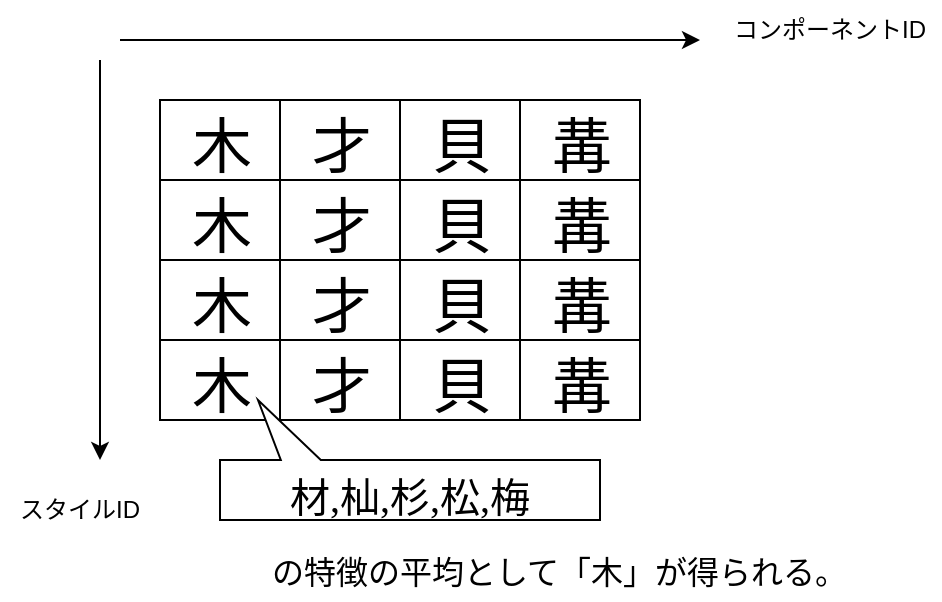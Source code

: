 <mxfile version="15.5.4" type="github">
  <diagram id="OjK8r2xayaSwBUzU3Jj6" name="Page-1">
    <mxGraphModel dx="532" dy="428" grid="1" gridSize="10" guides="1" tooltips="1" connect="1" arrows="1" fold="1" page="1" pageScale="1" pageWidth="827" pageHeight="1169" math="0" shadow="0">
      <root>
        <mxCell id="0" />
        <mxCell id="1" parent="0" />
        <mxCell id="jmamQArgGEQ1hFl3yV5m-1" value="" style="shape=table;html=1;whiteSpace=wrap;startSize=0;container=1;collapsible=0;childLayout=tableLayout;" parent="1" vertex="1">
          <mxGeometry x="140" y="90" width="240" height="160" as="geometry" />
        </mxCell>
        <mxCell id="jmamQArgGEQ1hFl3yV5m-2" value="" style="shape=partialRectangle;html=1;whiteSpace=wrap;collapsible=0;dropTarget=0;pointerEvents=0;fillColor=none;top=0;left=0;bottom=0;right=0;points=[[0,0.5],[1,0.5]];portConstraint=eastwest;" parent="jmamQArgGEQ1hFl3yV5m-1" vertex="1">
          <mxGeometry width="240" height="40" as="geometry" />
        </mxCell>
        <mxCell id="jmamQArgGEQ1hFl3yV5m-3" value="" style="shape=partialRectangle;html=1;whiteSpace=wrap;connectable=0;fillColor=none;top=0;left=0;bottom=0;right=0;overflow=hidden;pointerEvents=1;" parent="jmamQArgGEQ1hFl3yV5m-2" vertex="1">
          <mxGeometry width="60" height="40" as="geometry">
            <mxRectangle width="60" height="40" as="alternateBounds" />
          </mxGeometry>
        </mxCell>
        <mxCell id="jmamQArgGEQ1hFl3yV5m-4" value="" style="shape=partialRectangle;html=1;whiteSpace=wrap;connectable=0;fillColor=none;top=0;left=0;bottom=0;right=0;overflow=hidden;pointerEvents=1;" parent="jmamQArgGEQ1hFl3yV5m-2" vertex="1">
          <mxGeometry x="60" width="60" height="40" as="geometry">
            <mxRectangle width="60" height="40" as="alternateBounds" />
          </mxGeometry>
        </mxCell>
        <mxCell id="jmamQArgGEQ1hFl3yV5m-5" value="" style="shape=partialRectangle;html=1;whiteSpace=wrap;connectable=0;fillColor=none;top=0;left=0;bottom=0;right=0;overflow=hidden;pointerEvents=1;" parent="jmamQArgGEQ1hFl3yV5m-2" vertex="1">
          <mxGeometry x="120" width="60" height="40" as="geometry">
            <mxRectangle width="60" height="40" as="alternateBounds" />
          </mxGeometry>
        </mxCell>
        <mxCell id="jmamQArgGEQ1hFl3yV5m-14" style="shape=partialRectangle;html=1;whiteSpace=wrap;connectable=0;fillColor=none;top=0;left=0;bottom=0;right=0;overflow=hidden;pointerEvents=1;" parent="jmamQArgGEQ1hFl3yV5m-2" vertex="1">
          <mxGeometry x="180" width="60" height="40" as="geometry">
            <mxRectangle width="60" height="40" as="alternateBounds" />
          </mxGeometry>
        </mxCell>
        <mxCell id="jmamQArgGEQ1hFl3yV5m-6" value="" style="shape=partialRectangle;html=1;whiteSpace=wrap;collapsible=0;dropTarget=0;pointerEvents=0;fillColor=none;top=0;left=0;bottom=0;right=0;points=[[0,0.5],[1,0.5]];portConstraint=eastwest;" parent="jmamQArgGEQ1hFl3yV5m-1" vertex="1">
          <mxGeometry y="40" width="240" height="40" as="geometry" />
        </mxCell>
        <mxCell id="jmamQArgGEQ1hFl3yV5m-7" value="" style="shape=partialRectangle;html=1;whiteSpace=wrap;connectable=0;fillColor=none;top=0;left=0;bottom=0;right=0;overflow=hidden;pointerEvents=1;" parent="jmamQArgGEQ1hFl3yV5m-6" vertex="1">
          <mxGeometry width="60" height="40" as="geometry">
            <mxRectangle width="60" height="40" as="alternateBounds" />
          </mxGeometry>
        </mxCell>
        <mxCell id="jmamQArgGEQ1hFl3yV5m-8" value="" style="shape=partialRectangle;html=1;whiteSpace=wrap;connectable=0;fillColor=none;top=0;left=0;bottom=0;right=0;overflow=hidden;pointerEvents=1;" parent="jmamQArgGEQ1hFl3yV5m-6" vertex="1">
          <mxGeometry x="60" width="60" height="40" as="geometry">
            <mxRectangle width="60" height="40" as="alternateBounds" />
          </mxGeometry>
        </mxCell>
        <mxCell id="jmamQArgGEQ1hFl3yV5m-9" value="" style="shape=partialRectangle;html=1;whiteSpace=wrap;connectable=0;fillColor=none;top=0;left=0;bottom=0;right=0;overflow=hidden;pointerEvents=1;" parent="jmamQArgGEQ1hFl3yV5m-6" vertex="1">
          <mxGeometry x="120" width="60" height="40" as="geometry">
            <mxRectangle width="60" height="40" as="alternateBounds" />
          </mxGeometry>
        </mxCell>
        <mxCell id="jmamQArgGEQ1hFl3yV5m-15" style="shape=partialRectangle;html=1;whiteSpace=wrap;connectable=0;fillColor=none;top=0;left=0;bottom=0;right=0;overflow=hidden;pointerEvents=1;" parent="jmamQArgGEQ1hFl3yV5m-6" vertex="1">
          <mxGeometry x="180" width="60" height="40" as="geometry">
            <mxRectangle width="60" height="40" as="alternateBounds" />
          </mxGeometry>
        </mxCell>
        <mxCell id="jmamQArgGEQ1hFl3yV5m-10" value="" style="shape=partialRectangle;html=1;whiteSpace=wrap;collapsible=0;dropTarget=0;pointerEvents=0;fillColor=none;top=0;left=0;bottom=0;right=0;points=[[0,0.5],[1,0.5]];portConstraint=eastwest;" parent="jmamQArgGEQ1hFl3yV5m-1" vertex="1">
          <mxGeometry y="80" width="240" height="40" as="geometry" />
        </mxCell>
        <mxCell id="jmamQArgGEQ1hFl3yV5m-11" value="" style="shape=partialRectangle;html=1;whiteSpace=wrap;connectable=0;fillColor=none;top=0;left=0;bottom=0;right=0;overflow=hidden;pointerEvents=1;" parent="jmamQArgGEQ1hFl3yV5m-10" vertex="1">
          <mxGeometry width="60" height="40" as="geometry">
            <mxRectangle width="60" height="40" as="alternateBounds" />
          </mxGeometry>
        </mxCell>
        <mxCell id="jmamQArgGEQ1hFl3yV5m-12" value="" style="shape=partialRectangle;html=1;whiteSpace=wrap;connectable=0;fillColor=none;top=0;left=0;bottom=0;right=0;overflow=hidden;pointerEvents=1;" parent="jmamQArgGEQ1hFl3yV5m-10" vertex="1">
          <mxGeometry x="60" width="60" height="40" as="geometry">
            <mxRectangle width="60" height="40" as="alternateBounds" />
          </mxGeometry>
        </mxCell>
        <mxCell id="jmamQArgGEQ1hFl3yV5m-13" value="" style="shape=partialRectangle;html=1;whiteSpace=wrap;connectable=0;fillColor=none;top=0;left=0;bottom=0;right=0;overflow=hidden;pointerEvents=1;" parent="jmamQArgGEQ1hFl3yV5m-10" vertex="1">
          <mxGeometry x="120" width="60" height="40" as="geometry">
            <mxRectangle width="60" height="40" as="alternateBounds" />
          </mxGeometry>
        </mxCell>
        <mxCell id="jmamQArgGEQ1hFl3yV5m-16" style="shape=partialRectangle;html=1;whiteSpace=wrap;connectable=0;fillColor=none;top=0;left=0;bottom=0;right=0;overflow=hidden;pointerEvents=1;" parent="jmamQArgGEQ1hFl3yV5m-10" vertex="1">
          <mxGeometry x="180" width="60" height="40" as="geometry">
            <mxRectangle width="60" height="40" as="alternateBounds" />
          </mxGeometry>
        </mxCell>
        <mxCell id="jmamQArgGEQ1hFl3yV5m-17" style="shape=partialRectangle;html=1;whiteSpace=wrap;collapsible=0;dropTarget=0;pointerEvents=0;fillColor=none;top=0;left=0;bottom=0;right=0;points=[[0,0.5],[1,0.5]];portConstraint=eastwest;" parent="jmamQArgGEQ1hFl3yV5m-1" vertex="1">
          <mxGeometry y="120" width="240" height="40" as="geometry" />
        </mxCell>
        <mxCell id="jmamQArgGEQ1hFl3yV5m-18" style="shape=partialRectangle;html=1;whiteSpace=wrap;connectable=0;fillColor=none;top=0;left=0;bottom=0;right=0;overflow=hidden;pointerEvents=1;" parent="jmamQArgGEQ1hFl3yV5m-17" vertex="1">
          <mxGeometry width="60" height="40" as="geometry">
            <mxRectangle width="60" height="40" as="alternateBounds" />
          </mxGeometry>
        </mxCell>
        <mxCell id="jmamQArgGEQ1hFl3yV5m-19" style="shape=partialRectangle;html=1;whiteSpace=wrap;connectable=0;fillColor=none;top=0;left=0;bottom=0;right=0;overflow=hidden;pointerEvents=1;" parent="jmamQArgGEQ1hFl3yV5m-17" vertex="1">
          <mxGeometry x="60" width="60" height="40" as="geometry">
            <mxRectangle width="60" height="40" as="alternateBounds" />
          </mxGeometry>
        </mxCell>
        <mxCell id="jmamQArgGEQ1hFl3yV5m-20" style="shape=partialRectangle;html=1;whiteSpace=wrap;connectable=0;fillColor=none;top=0;left=0;bottom=0;right=0;overflow=hidden;pointerEvents=1;" parent="jmamQArgGEQ1hFl3yV5m-17" vertex="1">
          <mxGeometry x="120" width="60" height="40" as="geometry">
            <mxRectangle width="60" height="40" as="alternateBounds" />
          </mxGeometry>
        </mxCell>
        <mxCell id="jmamQArgGEQ1hFl3yV5m-21" style="shape=partialRectangle;html=1;whiteSpace=wrap;connectable=0;fillColor=none;top=0;left=0;bottom=0;right=0;overflow=hidden;pointerEvents=1;" parent="jmamQArgGEQ1hFl3yV5m-17" vertex="1">
          <mxGeometry x="180" width="60" height="40" as="geometry">
            <mxRectangle width="60" height="40" as="alternateBounds" />
          </mxGeometry>
        </mxCell>
        <mxCell id="jmamQArgGEQ1hFl3yV5m-22" value="" style="endArrow=classic;html=1;rounded=0;" parent="1" edge="1">
          <mxGeometry width="50" height="50" relative="1" as="geometry">
            <mxPoint x="120" y="60" as="sourcePoint" />
            <mxPoint x="410" y="60" as="targetPoint" />
          </mxGeometry>
        </mxCell>
        <mxCell id="jmamQArgGEQ1hFl3yV5m-23" value="" style="endArrow=classic;html=1;rounded=0;" parent="1" edge="1">
          <mxGeometry width="50" height="50" relative="1" as="geometry">
            <mxPoint x="110" y="70" as="sourcePoint" />
            <mxPoint x="110" y="270" as="targetPoint" />
          </mxGeometry>
        </mxCell>
        <mxCell id="jmamQArgGEQ1hFl3yV5m-24" value="スタイルID" style="text;html=1;strokeColor=none;fillColor=none;align=center;verticalAlign=middle;whiteSpace=wrap;rounded=0;" parent="1" vertex="1">
          <mxGeometry x="60" y="280" width="80" height="30" as="geometry" />
        </mxCell>
        <mxCell id="jmamQArgGEQ1hFl3yV5m-25" value="コンポーネントID" style="text;html=1;strokeColor=none;fillColor=none;align=center;verticalAlign=middle;whiteSpace=wrap;rounded=0;" parent="1" vertex="1">
          <mxGeometry x="420" y="40" width="110" height="30" as="geometry" />
        </mxCell>
        <mxCell id="jmamQArgGEQ1hFl3yV5m-26" value="木" style="text;strokeColor=none;fillColor=none;align=left;verticalAlign=middle;spacingLeft=4;spacingRight=4;overflow=hidden;points=[[0,0.5],[1,0.5]];portConstraint=eastwest;rotatable=0;fontSize=30;fontFamily=源ノ明朝 JP;;fontSource=https%3A%2F%2Ffonts.googleapis.com%2Fcss%3Ffamily%3D%25E6%25BA%2590%25E3%2583%258E%25E6%2598%258E%25E6%259C%259D%2BJP;" parent="1" vertex="1">
          <mxGeometry x="150" y="90" width="40" height="40" as="geometry" />
        </mxCell>
        <mxCell id="jmamQArgGEQ1hFl3yV5m-27" value="木" style="text;strokeColor=none;fillColor=none;align=left;verticalAlign=middle;spacingLeft=4;spacingRight=4;overflow=hidden;points=[[0,0.5],[1,0.5]];portConstraint=eastwest;rotatable=0;fontSize=30;fontFamily=ロックンロール One;;fontSource=https%3A%2F%2Ffonts.googleapis.com%2Fcss%3Ffamily%3D%25E3%2583%25AD%25E3%2583%2583%25E3%2582%25AF%25E3%2583%25B3%25E3%2583%25AD%25E3%2583%25BC%25E3%2583%25AB%2BOne;" parent="1" vertex="1">
          <mxGeometry x="150" y="130" width="40" height="40" as="geometry" />
        </mxCell>
        <mxCell id="jmamQArgGEQ1hFl3yV5m-28" value="木" style="text;strokeColor=none;fillColor=none;align=left;verticalAlign=middle;spacingLeft=4;spacingRight=4;overflow=hidden;points=[[0,0.5],[1,0.5]];portConstraint=eastwest;rotatable=0;fontSize=30;fontFamily=ドットゴシック16;;fontSource=https%3A%2F%2Ffonts.googleapis.com%2Fcss%3Ffamily%3D%25E3%2583%2589%25E3%2583%2583%25E3%2583%2588%25E3%2582%25B4%25E3%2582%25B7%25E3%2583%2583%25E3%2582%25AF16;" parent="1" vertex="1">
          <mxGeometry x="150" y="170" width="40" height="40" as="geometry" />
        </mxCell>
        <mxCell id="jmamQArgGEQ1hFl3yV5m-29" value="木" style="text;strokeColor=none;fillColor=none;align=left;verticalAlign=middle;spacingLeft=4;spacingRight=4;overflow=hidden;points=[[0,0.5],[1,0.5]];portConstraint=eastwest;rotatable=0;fontSize=30;fontFamily=MotoyaLMaru;;fontSource=https%3A%2F%2Ffonts.googleapis.com%2Fcss%3Ffamily%3DMotoyaLMaru;" parent="1" vertex="1">
          <mxGeometry x="150" y="210" width="40" height="40" as="geometry" />
        </mxCell>
        <mxCell id="-BRa6T81mQSPYxDjVcSn-1" value="才" style="text;strokeColor=none;fillColor=none;align=left;verticalAlign=middle;spacingLeft=4;spacingRight=4;overflow=hidden;points=[[0,0.5],[1,0.5]];portConstraint=eastwest;rotatable=0;fontSize=30;fontFamily=源ノ明朝 JP;;fontSource=https%3A%2F%2Ffonts.googleapis.com%2Fcss%3Ffamily%3D%25E6%25BA%2590%25E3%2583%258E%25E6%2598%258E%25E6%259C%259D%2BJP;" vertex="1" parent="1">
          <mxGeometry x="210" y="90" width="40" height="40" as="geometry" />
        </mxCell>
        <mxCell id="-BRa6T81mQSPYxDjVcSn-2" value="才" style="text;strokeColor=none;fillColor=none;align=left;verticalAlign=middle;spacingLeft=4;spacingRight=4;overflow=hidden;points=[[0,0.5],[1,0.5]];portConstraint=eastwest;rotatable=0;fontSize=30;fontFamily=ロックンロール One;;fontSource=https%3A%2F%2Ffonts.googleapis.com%2Fcss%3Ffamily%3D%25E3%2583%25AD%25E3%2583%2583%25E3%2582%25AF%25E3%2583%25B3%25E3%2583%25AD%25E3%2583%25BC%25E3%2583%25AB%2BOne;" vertex="1" parent="1">
          <mxGeometry x="210" y="130" width="40" height="40" as="geometry" />
        </mxCell>
        <mxCell id="-BRa6T81mQSPYxDjVcSn-3" value="才" style="text;strokeColor=none;fillColor=none;align=left;verticalAlign=middle;spacingLeft=4;spacingRight=4;overflow=hidden;points=[[0,0.5],[1,0.5]];portConstraint=eastwest;rotatable=0;fontSize=30;fontFamily=ドットゴシック16;;fontSource=https%3A%2F%2Ffonts.googleapis.com%2Fcss%3Ffamily%3D%25E3%2583%2589%25E3%2583%2583%25E3%2583%2588%25E3%2582%25B4%25E3%2582%25B7%25E3%2583%2583%25E3%2582%25AF16;" vertex="1" parent="1">
          <mxGeometry x="210" y="170" width="40" height="40" as="geometry" />
        </mxCell>
        <mxCell id="-BRa6T81mQSPYxDjVcSn-4" value="才" style="text;strokeColor=none;fillColor=none;align=left;verticalAlign=middle;spacingLeft=4;spacingRight=4;overflow=hidden;points=[[0,0.5],[1,0.5]];portConstraint=eastwest;rotatable=0;fontSize=30;fontFamily=MotoyaLMaru;;fontSource=https%3A%2F%2Ffonts.googleapis.com%2Fcss%3Ffamily%3DMotoyaLMaru;" vertex="1" parent="1">
          <mxGeometry x="210" y="210" width="40" height="40" as="geometry" />
        </mxCell>
        <mxCell id="-BRa6T81mQSPYxDjVcSn-5" value="貝" style="text;strokeColor=none;fillColor=none;align=left;verticalAlign=middle;spacingLeft=4;spacingRight=4;overflow=hidden;points=[[0,0.5],[1,0.5]];portConstraint=eastwest;rotatable=0;fontSize=30;fontFamily=源ノ明朝 JP;;fontSource=https%3A%2F%2Ffonts.googleapis.com%2Fcss%3Ffamily%3D%25E6%25BA%2590%25E3%2583%258E%25E6%2598%258E%25E6%259C%259D%2BJP;" vertex="1" parent="1">
          <mxGeometry x="270" y="90" width="40" height="40" as="geometry" />
        </mxCell>
        <mxCell id="-BRa6T81mQSPYxDjVcSn-6" value="貝" style="text;strokeColor=none;fillColor=none;align=left;verticalAlign=middle;spacingLeft=4;spacingRight=4;overflow=hidden;points=[[0,0.5],[1,0.5]];portConstraint=eastwest;rotatable=0;fontSize=30;fontFamily=ロックンロール One;;fontSource=https%3A%2F%2Ffonts.googleapis.com%2Fcss%3Ffamily%3D%25E3%2583%25AD%25E3%2583%2583%25E3%2582%25AF%25E3%2583%25B3%25E3%2583%25AD%25E3%2583%25BC%25E3%2583%25AB%2BOne;" vertex="1" parent="1">
          <mxGeometry x="270" y="130" width="40" height="40" as="geometry" />
        </mxCell>
        <mxCell id="-BRa6T81mQSPYxDjVcSn-7" value="貝" style="text;strokeColor=none;fillColor=none;align=left;verticalAlign=middle;spacingLeft=4;spacingRight=4;overflow=hidden;points=[[0,0.5],[1,0.5]];portConstraint=eastwest;rotatable=0;fontSize=30;fontFamily=ドットゴシック16;;fontSource=https%3A%2F%2Ffonts.googleapis.com%2Fcss%3Ffamily%3D%25E3%2583%2589%25E3%2583%2583%25E3%2583%2588%25E3%2582%25B4%25E3%2582%25B7%25E3%2583%2583%25E3%2582%25AF16;" vertex="1" parent="1">
          <mxGeometry x="270" y="170" width="40" height="40" as="geometry" />
        </mxCell>
        <mxCell id="-BRa6T81mQSPYxDjVcSn-8" value="貝" style="text;strokeColor=none;fillColor=none;align=left;verticalAlign=middle;spacingLeft=4;spacingRight=4;overflow=hidden;points=[[0,0.5],[1,0.5]];portConstraint=eastwest;rotatable=0;fontSize=30;fontFamily=MotoyaLMaru;;fontSource=https%3A%2F%2Ffonts.googleapis.com%2Fcss%3Ffamily%3DMotoyaLMaru;" vertex="1" parent="1">
          <mxGeometry x="270" y="210" width="40" height="40" as="geometry" />
        </mxCell>
        <mxCell id="-BRa6T81mQSPYxDjVcSn-9" value="冓" style="text;strokeColor=none;fillColor=none;align=left;verticalAlign=middle;spacingLeft=4;spacingRight=4;overflow=hidden;points=[[0,0.5],[1,0.5]];portConstraint=eastwest;rotatable=0;fontSize=30;fontFamily=源ノ明朝 JP;;fontSource=https%3A%2F%2Ffonts.googleapis.com%2Fcss%3Ffamily%3D%25E6%25BA%2590%25E3%2583%258E%25E6%2598%258E%25E6%259C%259D%2BJP;" vertex="1" parent="1">
          <mxGeometry x="330" y="90" width="40" height="40" as="geometry" />
        </mxCell>
        <mxCell id="-BRa6T81mQSPYxDjVcSn-10" value="冓" style="text;strokeColor=none;fillColor=none;align=left;verticalAlign=middle;spacingLeft=4;spacingRight=4;overflow=hidden;points=[[0,0.5],[1,0.5]];portConstraint=eastwest;rotatable=0;fontSize=30;fontFamily=ロックンロール One;;fontSource=https%3A%2F%2Ffonts.googleapis.com%2Fcss%3Ffamily%3D%25E3%2583%25AD%25E3%2583%2583%25E3%2582%25AF%25E3%2583%25B3%25E3%2583%25AD%25E3%2583%25BC%25E3%2583%25AB%2BOne;" vertex="1" parent="1">
          <mxGeometry x="330" y="130" width="40" height="40" as="geometry" />
        </mxCell>
        <mxCell id="-BRa6T81mQSPYxDjVcSn-11" value="冓" style="text;strokeColor=none;fillColor=none;align=left;verticalAlign=middle;spacingLeft=4;spacingRight=4;overflow=hidden;points=[[0,0.5],[1,0.5]];portConstraint=eastwest;rotatable=0;fontSize=30;fontFamily=ドットゴシック16;;fontSource=https%3A%2F%2Ffonts.googleapis.com%2Fcss%3Ffamily%3D%25E3%2583%2589%25E3%2583%2583%25E3%2583%2588%25E3%2582%25B4%25E3%2582%25B7%25E3%2583%2583%25E3%2582%25AF16;" vertex="1" parent="1">
          <mxGeometry x="330" y="170" width="40" height="40" as="geometry" />
        </mxCell>
        <mxCell id="-BRa6T81mQSPYxDjVcSn-12" value="冓" style="text;strokeColor=none;fillColor=none;align=left;verticalAlign=middle;spacingLeft=4;spacingRight=4;overflow=hidden;points=[[0,0.5],[1,0.5]];portConstraint=eastwest;rotatable=0;fontSize=30;fontFamily=MotoyaLMaru;;fontSource=https%3A%2F%2Ffonts.googleapis.com%2Fcss%3Ffamily%3DMotoyaLMaru;" vertex="1" parent="1">
          <mxGeometry x="330" y="210" width="40" height="40" as="geometry" />
        </mxCell>
        <mxCell id="-BRa6T81mQSPYxDjVcSn-14" value="&lt;font style=&quot;font-size: 20px&quot;&gt;材,杣,杉,松,梅&lt;/font&gt;" style="shape=callout;whiteSpace=wrap;html=1;perimeter=calloutPerimeter;fontFamily=MotoyaLMaru;fontSource=https%3A%2F%2Ffonts.googleapis.com%2Fcss%3Ffamily%3DMotoyaLMaru;fontSize=30;flipV=1;size=30;position=0.16;position2=0.1;" vertex="1" parent="1">
          <mxGeometry x="170" y="240" width="190" height="60" as="geometry" />
        </mxCell>
        <mxCell id="-BRa6T81mQSPYxDjVcSn-15" value="の特徴の平均として「木」が得られる。" style="text;strokeColor=none;fillColor=none;align=left;verticalAlign=middle;spacingLeft=4;spacingRight=4;overflow=hidden;points=[[0,0.5],[1,0.5]];portConstraint=eastwest;rotatable=0;fontFamily=Helvetica;fontSize=16;" vertex="1" parent="1">
          <mxGeometry x="190" y="310" width="290" height="30" as="geometry" />
        </mxCell>
      </root>
    </mxGraphModel>
  </diagram>
</mxfile>
